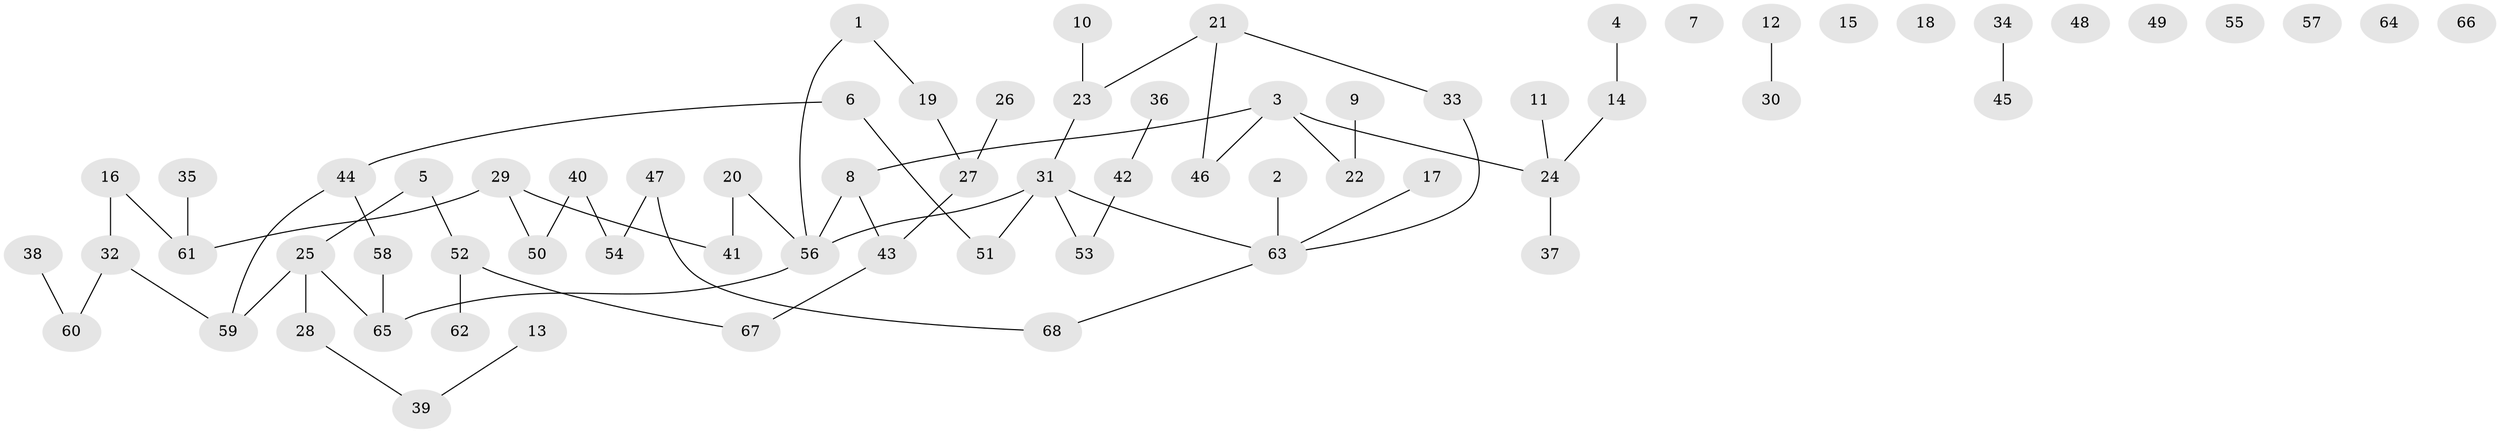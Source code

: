 // Generated by graph-tools (version 1.1) at 2025/33/03/09/25 02:33:25]
// undirected, 68 vertices, 64 edges
graph export_dot {
graph [start="1"]
  node [color=gray90,style=filled];
  1;
  2;
  3;
  4;
  5;
  6;
  7;
  8;
  9;
  10;
  11;
  12;
  13;
  14;
  15;
  16;
  17;
  18;
  19;
  20;
  21;
  22;
  23;
  24;
  25;
  26;
  27;
  28;
  29;
  30;
  31;
  32;
  33;
  34;
  35;
  36;
  37;
  38;
  39;
  40;
  41;
  42;
  43;
  44;
  45;
  46;
  47;
  48;
  49;
  50;
  51;
  52;
  53;
  54;
  55;
  56;
  57;
  58;
  59;
  60;
  61;
  62;
  63;
  64;
  65;
  66;
  67;
  68;
  1 -- 19;
  1 -- 56;
  2 -- 63;
  3 -- 8;
  3 -- 22;
  3 -- 24;
  3 -- 46;
  4 -- 14;
  5 -- 25;
  5 -- 52;
  6 -- 44;
  6 -- 51;
  8 -- 43;
  8 -- 56;
  9 -- 22;
  10 -- 23;
  11 -- 24;
  12 -- 30;
  13 -- 39;
  14 -- 24;
  16 -- 32;
  16 -- 61;
  17 -- 63;
  19 -- 27;
  20 -- 41;
  20 -- 56;
  21 -- 23;
  21 -- 33;
  21 -- 46;
  23 -- 31;
  24 -- 37;
  25 -- 28;
  25 -- 59;
  25 -- 65;
  26 -- 27;
  27 -- 43;
  28 -- 39;
  29 -- 41;
  29 -- 50;
  29 -- 61;
  31 -- 51;
  31 -- 53;
  31 -- 56;
  31 -- 63;
  32 -- 59;
  32 -- 60;
  33 -- 63;
  34 -- 45;
  35 -- 61;
  36 -- 42;
  38 -- 60;
  40 -- 50;
  40 -- 54;
  42 -- 53;
  43 -- 67;
  44 -- 58;
  44 -- 59;
  47 -- 54;
  47 -- 68;
  52 -- 62;
  52 -- 67;
  56 -- 65;
  58 -- 65;
  63 -- 68;
}
